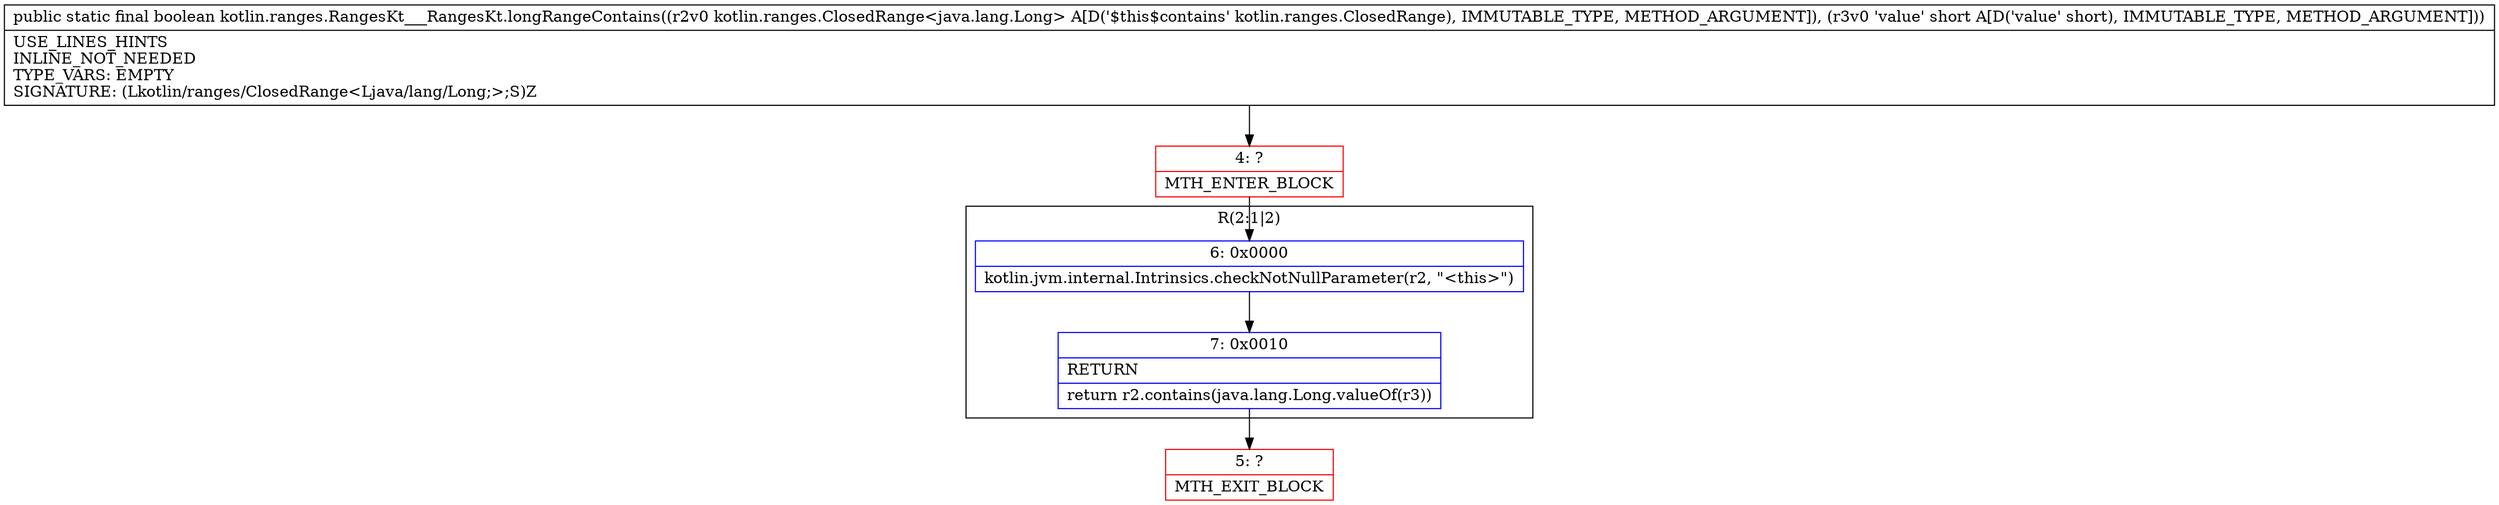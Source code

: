digraph "CFG forkotlin.ranges.RangesKt___RangesKt.longRangeContains(Lkotlin\/ranges\/ClosedRange;S)Z" {
subgraph cluster_Region_1301750054 {
label = "R(2:1|2)";
node [shape=record,color=blue];
Node_6 [shape=record,label="{6\:\ 0x0000|kotlin.jvm.internal.Intrinsics.checkNotNullParameter(r2, \"\<this\>\")\l}"];
Node_7 [shape=record,label="{7\:\ 0x0010|RETURN\l|return r2.contains(java.lang.Long.valueOf(r3))\l}"];
}
Node_4 [shape=record,color=red,label="{4\:\ ?|MTH_ENTER_BLOCK\l}"];
Node_5 [shape=record,color=red,label="{5\:\ ?|MTH_EXIT_BLOCK\l}"];
MethodNode[shape=record,label="{public static final boolean kotlin.ranges.RangesKt___RangesKt.longRangeContains((r2v0 kotlin.ranges.ClosedRange\<java.lang.Long\> A[D('$this$contains' kotlin.ranges.ClosedRange), IMMUTABLE_TYPE, METHOD_ARGUMENT]), (r3v0 'value' short A[D('value' short), IMMUTABLE_TYPE, METHOD_ARGUMENT]))  | USE_LINES_HINTS\lINLINE_NOT_NEEDED\lTYPE_VARS: EMPTY\lSIGNATURE: (Lkotlin\/ranges\/ClosedRange\<Ljava\/lang\/Long;\>;S)Z\l}"];
MethodNode -> Node_4;Node_6 -> Node_7;
Node_7 -> Node_5;
Node_4 -> Node_6;
}

